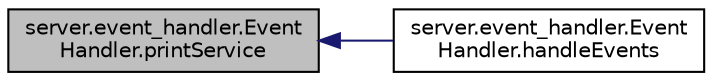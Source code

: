 digraph "server.event_handler.EventHandler.printService"
{
  edge [fontname="Helvetica",fontsize="10",labelfontname="Helvetica",labelfontsize="10"];
  node [fontname="Helvetica",fontsize="10",shape=record];
  rankdir="LR";
  Node1 [label="server.event_handler.Event\lHandler.printService",height=0.2,width=0.4,color="black", fillcolor="grey75", style="filled" fontcolor="black"];
  Node1 -> Node2 [dir="back",color="midnightblue",fontsize="10",style="solid",fontname="Helvetica"];
  Node2 [label="server.event_handler.Event\lHandler.handleEvents",height=0.2,width=0.4,color="black", fillcolor="white", style="filled",URL="$classserver_1_1event__handler_1_1_event_handler.html#a5d28300da533ce9dad96d26cc0aa8eda"];
}
